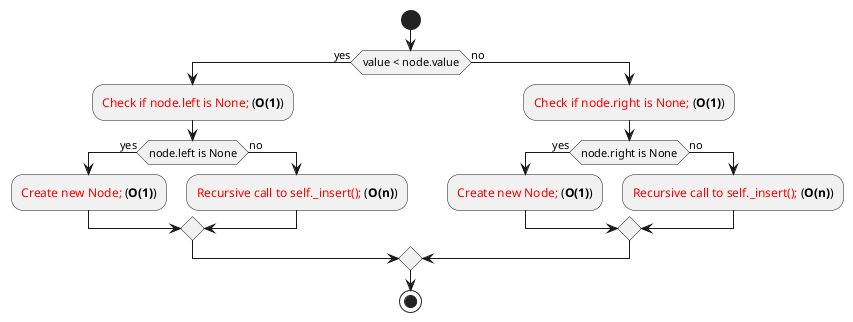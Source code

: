 @startuml
skinparam defaultFontName Arial

start

if (value < node.value) then (yes)
  :<font color=red>Check if node.left is None;</font> (**O(1)**);
  if (node.left is None) then (yes)
    :<font color=red>Create new Node;</font> (**O(1)**);
  else (no)
    :<font color=red>Recursive call to self._insert();</font> (**O(n)**);
  endif
else (no)
  :<font color=red>Check if node.right is None;</font> (**O(1)**);
  if (node.right is None) then (yes)
    :<font color=red>Create new Node;</font> (**O(1)**);
  else (no)
    :<font color=red>Recursive call to self._insert();</font> (**O(n)**);
  endif
endif

stop
@enduml

